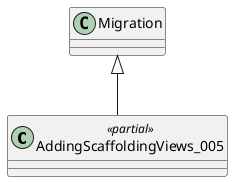 @startuml
class AddingScaffoldingViews_005 <<partial>> {
}
Migration <|-- AddingScaffoldingViews_005
@enduml
